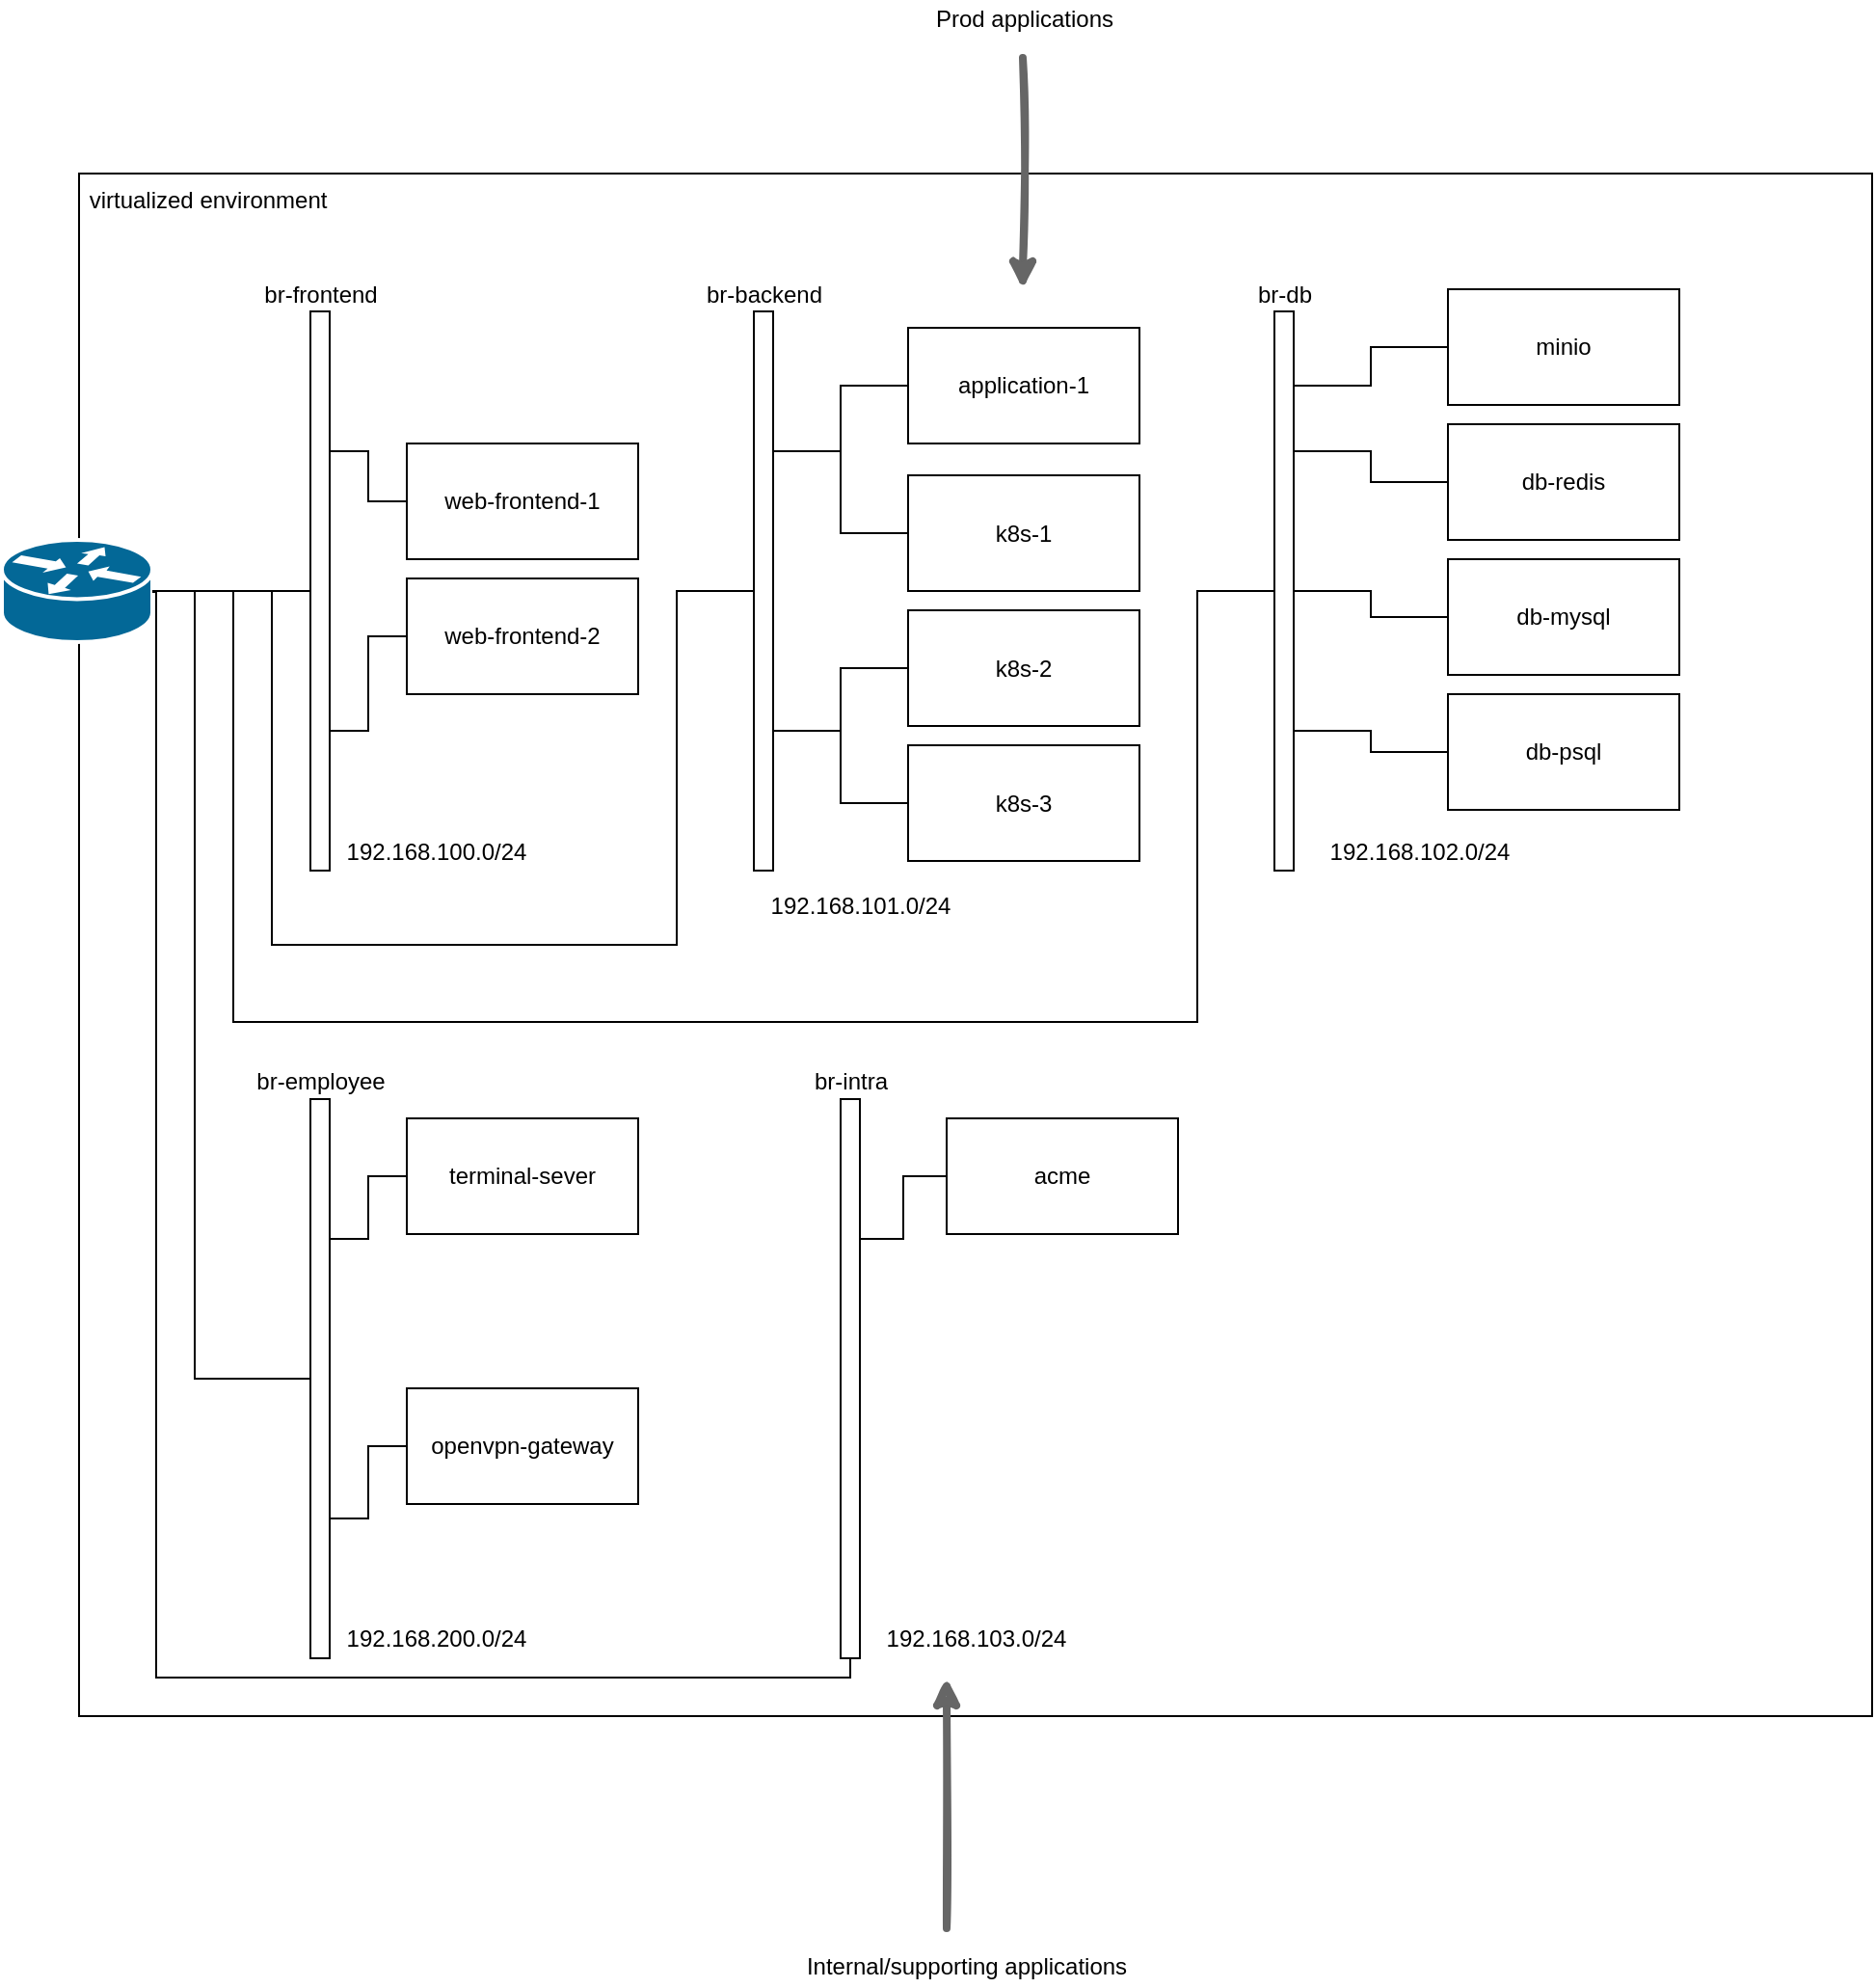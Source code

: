 <mxfile>
    <diagram id="ftLzmsLyrwE4esRIsy0w" name="network">
        <mxGraphModel dx="1943" dy="1625" grid="1" gridSize="10" guides="1" tooltips="1" connect="1" arrows="1" fold="1" page="1" pageScale="1" pageWidth="850" pageHeight="1100" math="0" shadow="0">
            <root>
                <mxCell id="0"/>
                <mxCell id="1" parent="0"/>
                <mxCell id="VholS22kbWtKVHYesf5g-1" value="&amp;nbsp;virtualized environment" style="rounded=0;whiteSpace=wrap;html=1;fillColor=none;verticalAlign=top;align=left;labelPosition=center;verticalLabelPosition=middle;horizontal=1;" parent="1" vertex="1">
                    <mxGeometry x="20" y="50" width="930" height="800" as="geometry"/>
                </mxCell>
                <mxCell id="VholS22kbWtKVHYesf5g-9" style="edgeStyle=orthogonalEdgeStyle;rounded=0;orthogonalLoop=1;jettySize=auto;html=1;entryX=0;entryY=0.5;entryDx=0;entryDy=0;endArrow=none;endFill=0;" parent="1" source="VholS22kbWtKVHYesf5g-2" target="VholS22kbWtKVHYesf5g-6" edge="1">
                    <mxGeometry relative="1" as="geometry"/>
                </mxCell>
                <mxCell id="VholS22kbWtKVHYesf5g-2" value="" style="shape=mxgraph.cisco.routers.router;html=1;pointerEvents=1;dashed=0;fillColor=#036897;strokeColor=#ffffff;strokeWidth=2;verticalLabelPosition=bottom;verticalAlign=top;align=center;outlineConnect=0;" parent="1" vertex="1">
                    <mxGeometry x="-20" y="240" width="78" height="53" as="geometry"/>
                </mxCell>
                <mxCell id="VholS22kbWtKVHYesf5g-4" value="web-frontend-1" style="rounded=0;whiteSpace=wrap;html=1;" parent="1" vertex="1">
                    <mxGeometry x="190" y="190" width="120" height="60" as="geometry"/>
                </mxCell>
                <mxCell id="VholS22kbWtKVHYesf5g-5" value="web-frontend-2" style="rounded=0;whiteSpace=wrap;html=1;" parent="1" vertex="1">
                    <mxGeometry x="190" y="260" width="120" height="60" as="geometry"/>
                </mxCell>
                <mxCell id="VholS22kbWtKVHYesf5g-10" style="edgeStyle=orthogonalEdgeStyle;rounded=0;orthogonalLoop=1;jettySize=auto;html=1;exitX=1;exitY=0.25;exitDx=0;exitDy=0;entryX=0;entryY=0.5;entryDx=0;entryDy=0;endArrow=none;endFill=0;" parent="1" source="VholS22kbWtKVHYesf5g-6" target="VholS22kbWtKVHYesf5g-4" edge="1">
                    <mxGeometry relative="1" as="geometry"/>
                </mxCell>
                <mxCell id="VholS22kbWtKVHYesf5g-11" style="edgeStyle=orthogonalEdgeStyle;rounded=0;orthogonalLoop=1;jettySize=auto;html=1;exitX=1;exitY=0.75;exitDx=0;exitDy=0;entryX=0;entryY=0.5;entryDx=0;entryDy=0;endArrow=none;endFill=0;" parent="1" source="VholS22kbWtKVHYesf5g-6" target="VholS22kbWtKVHYesf5g-5" edge="1">
                    <mxGeometry relative="1" as="geometry"/>
                </mxCell>
                <mxCell id="VholS22kbWtKVHYesf5g-6" value="br-frontend" style="rounded=0;html=1;verticalAlign=bottom;labelPosition=center;verticalLabelPosition=top;align=center;" parent="1" vertex="1">
                    <mxGeometry x="140" y="121.5" width="10" height="290" as="geometry"/>
                </mxCell>
                <mxCell id="VholS22kbWtKVHYesf5g-30" style="edgeStyle=orthogonalEdgeStyle;rounded=0;orthogonalLoop=1;jettySize=auto;html=1;exitX=0;exitY=0.5;exitDx=0;exitDy=0;entryX=1;entryY=0.5;entryDx=0;entryDy=0;entryPerimeter=0;endArrow=none;endFill=0;" parent="1" source="VholS22kbWtKVHYesf5g-7" target="VholS22kbWtKVHYesf5g-2" edge="1">
                    <mxGeometry relative="1" as="geometry">
                        <Array as="points">
                            <mxPoint x="330" y="267"/>
                            <mxPoint x="330" y="450"/>
                            <mxPoint x="120" y="450"/>
                            <mxPoint x="120" y="267"/>
                        </Array>
                    </mxGeometry>
                </mxCell>
                <mxCell id="VholS22kbWtKVHYesf5g-7" value="br-backend" style="rounded=0;html=1;verticalAlign=bottom;labelPosition=center;verticalLabelPosition=top;align=center;" parent="1" vertex="1">
                    <mxGeometry x="370" y="121.5" width="10" height="290" as="geometry"/>
                </mxCell>
                <mxCell id="VholS22kbWtKVHYesf5g-31" style="edgeStyle=orthogonalEdgeStyle;rounded=0;orthogonalLoop=1;jettySize=auto;html=1;exitX=0;exitY=0.5;exitDx=0;exitDy=0;entryX=1;entryY=0.5;entryDx=0;entryDy=0;entryPerimeter=0;endArrow=none;endFill=0;" parent="1" source="VholS22kbWtKVHYesf5g-8" target="VholS22kbWtKVHYesf5g-2" edge="1">
                    <mxGeometry relative="1" as="geometry">
                        <Array as="points">
                            <mxPoint x="600" y="267"/>
                            <mxPoint x="600" y="490"/>
                            <mxPoint x="100" y="490"/>
                            <mxPoint x="100" y="267"/>
                        </Array>
                    </mxGeometry>
                </mxCell>
                <mxCell id="6UqM7nr1BjA8IDK3rxbt-2" style="edgeStyle=orthogonalEdgeStyle;rounded=0;orthogonalLoop=1;jettySize=auto;html=1;endArrow=none;endFill=0;" parent="1" source="VholS22kbWtKVHYesf5g-8" target="6UqM7nr1BjA8IDK3rxbt-1" edge="1">
                    <mxGeometry relative="1" as="geometry">
                        <Array as="points">
                            <mxPoint x="690" y="160"/>
                            <mxPoint x="690" y="140"/>
                        </Array>
                    </mxGeometry>
                </mxCell>
                <mxCell id="VholS22kbWtKVHYesf5g-8" value="br-db" style="rounded=0;html=1;verticalAlign=bottom;labelPosition=center;verticalLabelPosition=top;align=center;" parent="1" vertex="1">
                    <mxGeometry x="640" y="121.5" width="10" height="290" as="geometry"/>
                </mxCell>
                <mxCell id="VholS22kbWtKVHYesf5g-22" style="edgeStyle=orthogonalEdgeStyle;rounded=0;orthogonalLoop=1;jettySize=auto;html=1;exitX=0;exitY=0.5;exitDx=0;exitDy=0;entryX=1;entryY=0.25;entryDx=0;entryDy=0;endArrow=none;endFill=0;" parent="1" source="VholS22kbWtKVHYesf5g-14" target="VholS22kbWtKVHYesf5g-7" edge="1">
                    <mxGeometry relative="1" as="geometry"/>
                </mxCell>
                <mxCell id="VholS22kbWtKVHYesf5g-14" value="application-1" style="rounded=0;whiteSpace=wrap;html=1;" parent="1" vertex="1">
                    <mxGeometry x="450" y="130" width="120" height="60" as="geometry"/>
                </mxCell>
                <mxCell id="VholS22kbWtKVHYesf5g-21" style="edgeStyle=orthogonalEdgeStyle;rounded=0;orthogonalLoop=1;jettySize=auto;html=1;exitX=0;exitY=0.5;exitDx=0;exitDy=0;entryX=1;entryY=0.25;entryDx=0;entryDy=0;endArrow=none;endFill=0;" parent="1" source="VholS22kbWtKVHYesf5g-15" target="VholS22kbWtKVHYesf5g-7" edge="1">
                    <mxGeometry relative="1" as="geometry"/>
                </mxCell>
                <mxCell id="VholS22kbWtKVHYesf5g-15" value="k8s-1" style="rounded=0;whiteSpace=wrap;html=1;" parent="1" vertex="1">
                    <mxGeometry x="450" y="206.5" width="120" height="60" as="geometry"/>
                </mxCell>
                <mxCell id="VholS22kbWtKVHYesf5g-20" style="edgeStyle=orthogonalEdgeStyle;rounded=0;orthogonalLoop=1;jettySize=auto;html=1;exitX=0;exitY=0.5;exitDx=0;exitDy=0;entryX=1;entryY=0.75;entryDx=0;entryDy=0;endArrow=none;endFill=0;" parent="1" source="VholS22kbWtKVHYesf5g-16" target="VholS22kbWtKVHYesf5g-7" edge="1">
                    <mxGeometry relative="1" as="geometry"/>
                </mxCell>
                <mxCell id="VholS22kbWtKVHYesf5g-16" value="k8s-2" style="rounded=0;whiteSpace=wrap;html=1;" parent="1" vertex="1">
                    <mxGeometry x="450" y="276.5" width="120" height="60" as="geometry"/>
                </mxCell>
                <mxCell id="VholS22kbWtKVHYesf5g-18" style="edgeStyle=orthogonalEdgeStyle;rounded=0;orthogonalLoop=1;jettySize=auto;html=1;exitX=0;exitY=0.5;exitDx=0;exitDy=0;entryX=1;entryY=0.75;entryDx=0;entryDy=0;endArrow=none;endFill=0;" parent="1" source="VholS22kbWtKVHYesf5g-17" target="VholS22kbWtKVHYesf5g-7" edge="1">
                    <mxGeometry relative="1" as="geometry"/>
                </mxCell>
                <mxCell id="VholS22kbWtKVHYesf5g-17" value="k8s-3" style="rounded=0;whiteSpace=wrap;html=1;" parent="1" vertex="1">
                    <mxGeometry x="450" y="346.5" width="120" height="60" as="geometry"/>
                </mxCell>
                <mxCell id="VholS22kbWtKVHYesf5g-29" style="edgeStyle=orthogonalEdgeStyle;rounded=0;orthogonalLoop=1;jettySize=auto;html=1;exitX=0;exitY=0.5;exitDx=0;exitDy=0;entryX=1;entryY=0.5;entryDx=0;entryDy=0;endArrow=none;endFill=0;" parent="1" source="VholS22kbWtKVHYesf5g-24" target="VholS22kbWtKVHYesf5g-8" edge="1">
                    <mxGeometry relative="1" as="geometry"/>
                </mxCell>
                <mxCell id="VholS22kbWtKVHYesf5g-24" value="db-mysql" style="rounded=0;whiteSpace=wrap;html=1;" parent="1" vertex="1">
                    <mxGeometry x="730" y="250" width="120" height="60" as="geometry"/>
                </mxCell>
                <mxCell id="VholS22kbWtKVHYesf5g-35" style="edgeStyle=orthogonalEdgeStyle;rounded=0;orthogonalLoop=1;jettySize=auto;html=1;exitX=0;exitY=0.5;exitDx=0;exitDy=0;entryX=1;entryY=0.75;entryDx=0;entryDy=0;endArrow=none;endFill=0;" parent="1" source="VholS22kbWtKVHYesf5g-32" target="VholS22kbWtKVHYesf5g-8" edge="1">
                    <mxGeometry relative="1" as="geometry"/>
                </mxCell>
                <mxCell id="VholS22kbWtKVHYesf5g-32" value="db-psql" style="rounded=0;whiteSpace=wrap;html=1;" parent="1" vertex="1">
                    <mxGeometry x="730" y="320" width="120" height="60" as="geometry"/>
                </mxCell>
                <mxCell id="VholS22kbWtKVHYesf5g-34" style="edgeStyle=orthogonalEdgeStyle;rounded=0;orthogonalLoop=1;jettySize=auto;html=1;exitX=0;exitY=0.5;exitDx=0;exitDy=0;entryX=1;entryY=0.25;entryDx=0;entryDy=0;endArrow=none;endFill=0;" parent="1" source="VholS22kbWtKVHYesf5g-33" target="VholS22kbWtKVHYesf5g-8" edge="1">
                    <mxGeometry relative="1" as="geometry"/>
                </mxCell>
                <mxCell id="VholS22kbWtKVHYesf5g-33" value="db-redis" style="rounded=0;whiteSpace=wrap;html=1;" parent="1" vertex="1">
                    <mxGeometry x="730" y="180" width="120" height="60" as="geometry"/>
                </mxCell>
                <mxCell id="VholS22kbWtKVHYesf5g-38" value="192.168.100.0/24" style="text;html=1;align=center;verticalAlign=middle;resizable=0;points=[];autosize=1;strokeColor=none;fillColor=none;" parent="1" vertex="1">
                    <mxGeometry x="150" y="391.5" width="110" height="20" as="geometry"/>
                </mxCell>
                <mxCell id="VholS22kbWtKVHYesf5g-39" value="192.168.101.0/24" style="text;html=1;align=center;verticalAlign=middle;resizable=0;points=[];autosize=1;strokeColor=none;fillColor=none;" parent="1" vertex="1">
                    <mxGeometry x="370" y="420" width="110" height="20" as="geometry"/>
                </mxCell>
                <mxCell id="VholS22kbWtKVHYesf5g-40" value="192.168.102.0/24" style="text;html=1;align=center;verticalAlign=middle;resizable=0;points=[];autosize=1;strokeColor=none;fillColor=none;" parent="1" vertex="1">
                    <mxGeometry x="660" y="391.5" width="110" height="20" as="geometry"/>
                </mxCell>
                <mxCell id="VholS22kbWtKVHYesf5g-45" style="edgeStyle=orthogonalEdgeStyle;rounded=0;orthogonalLoop=1;jettySize=auto;html=1;exitX=0;exitY=0.5;exitDx=0;exitDy=0;entryX=1;entryY=0.5;entryDx=0;entryDy=0;entryPerimeter=0;endArrow=none;endFill=0;" parent="1" source="VholS22kbWtKVHYesf5g-41" target="VholS22kbWtKVHYesf5g-2" edge="1">
                    <mxGeometry relative="1" as="geometry">
                        <Array as="points">
                            <mxPoint x="80" y="675"/>
                            <mxPoint x="80" y="267"/>
                        </Array>
                    </mxGeometry>
                </mxCell>
                <mxCell id="VholS22kbWtKVHYesf5g-41" value="br-employee" style="rounded=0;html=1;verticalAlign=bottom;labelPosition=center;verticalLabelPosition=top;align=center;" parent="1" vertex="1">
                    <mxGeometry x="140" y="530" width="10" height="290" as="geometry"/>
                </mxCell>
                <mxCell id="VholS22kbWtKVHYesf5g-44" style="edgeStyle=orthogonalEdgeStyle;rounded=0;orthogonalLoop=1;jettySize=auto;html=1;exitX=0;exitY=0.5;exitDx=0;exitDy=0;entryX=1;entryY=0.25;entryDx=0;entryDy=0;endArrow=none;endFill=0;" parent="1" source="VholS22kbWtKVHYesf5g-42" target="VholS22kbWtKVHYesf5g-41" edge="1">
                    <mxGeometry relative="1" as="geometry"/>
                </mxCell>
                <mxCell id="VholS22kbWtKVHYesf5g-42" value="terminal-sever" style="rounded=0;whiteSpace=wrap;html=1;" parent="1" vertex="1">
                    <mxGeometry x="190" y="540" width="120" height="60" as="geometry"/>
                </mxCell>
                <mxCell id="VholS22kbWtKVHYesf5g-46" value="192.168.200.0/24" style="text;html=1;align=center;verticalAlign=middle;resizable=0;points=[];autosize=1;strokeColor=none;fillColor=none;" parent="1" vertex="1">
                    <mxGeometry x="150" y="800" width="110" height="20" as="geometry"/>
                </mxCell>
                <mxCell id="VholS22kbWtKVHYesf5g-48" style="edgeStyle=orthogonalEdgeStyle;rounded=0;orthogonalLoop=1;jettySize=auto;html=1;exitX=0;exitY=0.5;exitDx=0;exitDy=0;entryX=1;entryY=0.75;entryDx=0;entryDy=0;endArrow=none;endFill=0;" parent="1" source="VholS22kbWtKVHYesf5g-47" target="VholS22kbWtKVHYesf5g-41" edge="1">
                    <mxGeometry relative="1" as="geometry"/>
                </mxCell>
                <mxCell id="VholS22kbWtKVHYesf5g-47" value="openvpn-gateway" style="rounded=0;whiteSpace=wrap;html=1;" parent="1" vertex="1">
                    <mxGeometry x="190" y="680" width="120" height="60" as="geometry"/>
                </mxCell>
                <mxCell id="6UqM7nr1BjA8IDK3rxbt-1" value="minio" style="rounded=0;whiteSpace=wrap;html=1;" parent="1" vertex="1">
                    <mxGeometry x="730" y="110" width="120" height="60" as="geometry"/>
                </mxCell>
                <mxCell id="3" style="edgeStyle=orthogonalEdgeStyle;html=1;endArrow=none;endFill=0;startSize=0;endSize=0;jumpSize=0;jumpStyle=line;shadow=0;sketch=0;rounded=0;" edge="1" parent="1" source="2" target="VholS22kbWtKVHYesf5g-2">
                    <mxGeometry relative="1" as="geometry">
                        <Array as="points">
                            <mxPoint x="420" y="830"/>
                            <mxPoint x="60" y="830"/>
                            <mxPoint x="60" y="267"/>
                        </Array>
                    </mxGeometry>
                </mxCell>
                <mxCell id="2" value="br-intra" style="rounded=0;html=1;verticalAlign=bottom;labelPosition=center;verticalLabelPosition=top;align=center;" vertex="1" parent="1">
                    <mxGeometry x="415" y="530" width="10" height="290" as="geometry"/>
                </mxCell>
                <mxCell id="5" style="edgeStyle=orthogonalEdgeStyle;rounded=0;sketch=0;jumpStyle=line;jumpSize=0;html=1;entryX=1;entryY=0.25;entryDx=0;entryDy=0;shadow=0;endArrow=none;endFill=0;startSize=0;endSize=0;" edge="1" parent="1" source="4" target="2">
                    <mxGeometry relative="1" as="geometry"/>
                </mxCell>
                <mxCell id="4" value="acme" style="rounded=0;whiteSpace=wrap;html=1;" vertex="1" parent="1">
                    <mxGeometry x="470" y="540" width="120" height="60" as="geometry"/>
                </mxCell>
                <mxCell id="6" value="192.168.103.0/24" style="text;html=1;align=center;verticalAlign=middle;resizable=0;points=[];autosize=1;strokeColor=none;fillColor=none;" vertex="1" parent="1">
                    <mxGeometry x="430" y="800" width="110" height="20" as="geometry"/>
                </mxCell>
                <mxCell id="9" value="" style="endArrow=classic;html=1;rounded=0;shadow=0;sketch=1;startSize=6;endSize=6;jumpStyle=line;jumpSize=0;endFill=1;strokeWidth=4;fillColor=#f5f5f5;strokeColor=#666666;" edge="1" parent="1">
                    <mxGeometry width="50" height="50" relative="1" as="geometry">
                        <mxPoint x="509.5" y="-10" as="sourcePoint"/>
                        <mxPoint x="509.5" y="110" as="targetPoint"/>
                    </mxGeometry>
                </mxCell>
                <mxCell id="10" value="Prod applications" style="text;html=1;align=center;verticalAlign=middle;resizable=0;points=[];autosize=1;strokeColor=none;fillColor=none;" vertex="1" parent="1">
                    <mxGeometry x="450" y="-40" width="120" height="20" as="geometry"/>
                </mxCell>
                <mxCell id="11" value="" style="endArrow=classic;html=1;rounded=0;shadow=0;sketch=1;startSize=6;endSize=6;jumpStyle=line;jumpSize=0;endFill=1;strokeWidth=4;fillColor=#f5f5f5;strokeColor=#666666;" edge="1" parent="1">
                    <mxGeometry width="50" height="50" relative="1" as="geometry">
                        <mxPoint x="470" y="960" as="sourcePoint"/>
                        <mxPoint x="470" y="830" as="targetPoint"/>
                    </mxGeometry>
                </mxCell>
                <mxCell id="12" value="Internal/supporting applications" style="text;html=1;align=center;verticalAlign=middle;resizable=0;points=[];autosize=1;strokeColor=none;fillColor=none;" vertex="1" parent="1">
                    <mxGeometry x="380" y="970" width="200" height="20" as="geometry"/>
                </mxCell>
            </root>
        </mxGraphModel>
    </diagram>
    <diagram id="Qe_M5C1h5xP2IZ0pT3mp" name="logical">
        <mxGraphModel dx="1943" dy="1625" grid="1" gridSize="10" guides="1" tooltips="1" connect="1" arrows="1" fold="1" page="1" pageScale="1" pageWidth="850" pageHeight="1100" math="0" shadow="0">
            <root>
                <mxCell id="wbO2mwogudSXp7cOLH6--0"/>
                <mxCell id="wbO2mwogudSXp7cOLH6--1" parent="wbO2mwogudSXp7cOLH6--0"/>
                <mxCell id="dArvH_cP-AHBWgPdKwYx-0" value="&amp;nbsp;web-frontend-1" style="rounded=0;whiteSpace=wrap;html=1;align=left;verticalAlign=top;labelPosition=center;verticalLabelPosition=middle;fillColor=#f5f5f5;fontColor=#333333;strokeColor=#666666;" vertex="1" parent="wbO2mwogudSXp7cOLH6--1">
                    <mxGeometry x="270" y="130" width="460" height="230" as="geometry"/>
                </mxCell>
                <mxCell id="a-U5GtaUUSnZACJ-5a6o-0" value="&amp;nbsp;web-frontend-2" style="rounded=0;whiteSpace=wrap;html=1;align=left;verticalAlign=top;labelPosition=center;verticalLabelPosition=middle;fillColor=#f5f5f5;fontColor=#333333;strokeColor=#666666;" vertex="1" parent="wbO2mwogudSXp7cOLH6--1">
                    <mxGeometry x="270" y="470" width="460" height="230" as="geometry"/>
                </mxCell>
                <mxCell id="a-U5GtaUUSnZACJ-5a6o-16" style="html=1;entryX=0;entryY=0.5;entryDx=0;entryDy=0;exitX=1;exitY=0.5;exitDx=0;exitDy=0;" edge="1" parent="wbO2mwogudSXp7cOLH6--1" source="a-U5GtaUUSnZACJ-5a6o-1" target="a-U5GtaUUSnZACJ-5a6o-12">
                    <mxGeometry relative="1" as="geometry"/>
                </mxCell>
                <mxCell id="a-U5GtaUUSnZACJ-5a6o-21" value="HTTPS&lt;br&gt;Using internal cert" style="edgeLabel;html=1;align=center;verticalAlign=middle;resizable=0;points=[];" vertex="1" connectable="0" parent="a-U5GtaUUSnZACJ-5a6o-16">
                    <mxGeometry x="-0.208" y="-2" relative="1" as="geometry">
                        <mxPoint x="16" y="25" as="offset"/>
                    </mxGeometry>
                </mxCell>
                <mxCell id="a-U5GtaUUSnZACJ-5a6o-19" value="HTTP" style="edgeStyle=none;html=1;exitX=1;exitY=0.5;exitDx=0;exitDy=0;entryX=0;entryY=0.5;entryDx=0;entryDy=0;" edge="1" parent="wbO2mwogudSXp7cOLH6--1" source="a-U5GtaUUSnZACJ-5a6o-1" target="a-U5GtaUUSnZACJ-5a6o-2">
                    <mxGeometry relative="1" as="geometry"/>
                </mxCell>
                <mxCell id="a-U5GtaUUSnZACJ-5a6o-1" value="HAProxy" style="rounded=0;whiteSpace=wrap;html=1;" vertex="1" parent="wbO2mwogudSXp7cOLH6--1">
                    <mxGeometry x="370" y="170" width="120" height="160" as="geometry"/>
                </mxCell>
                <mxCell id="a-U5GtaUUSnZACJ-5a6o-35" style="edgeStyle=none;html=1;entryX=0;entryY=0.5;entryDx=0;entryDy=0;" edge="1" parent="wbO2mwogudSXp7cOLH6--1" source="a-U5GtaUUSnZACJ-5a6o-2" target="a-U5GtaUUSnZACJ-5a6o-3">
                    <mxGeometry relative="1" as="geometry"/>
                </mxCell>
                <mxCell id="a-U5GtaUUSnZACJ-5a6o-36" style="edgeStyle=none;html=1;entryX=0;entryY=0.5;entryDx=0;entryDy=0;" edge="1" parent="wbO2mwogudSXp7cOLH6--1" source="a-U5GtaUUSnZACJ-5a6o-2" target="a-U5GtaUUSnZACJ-5a6o-5">
                    <mxGeometry relative="1" as="geometry"/>
                </mxCell>
                <mxCell id="a-U5GtaUUSnZACJ-5a6o-37" style="edgeStyle=none;html=1;entryX=0;entryY=0.5;entryDx=0;entryDy=0;" edge="1" parent="wbO2mwogudSXp7cOLH6--1" source="a-U5GtaUUSnZACJ-5a6o-2" target="a-U5GtaUUSnZACJ-5a6o-4">
                    <mxGeometry relative="1" as="geometry"/>
                </mxCell>
                <mxCell id="a-U5GtaUUSnZACJ-5a6o-2" value="NGINX" style="rounded=0;whiteSpace=wrap;html=1;" vertex="1" parent="wbO2mwogudSXp7cOLH6--1">
                    <mxGeometry x="580" y="170" width="120" height="160" as="geometry"/>
                </mxCell>
                <mxCell id="a-U5GtaUUSnZACJ-5a6o-3" value="backend-1" style="rounded=0;whiteSpace=wrap;html=1;" vertex="1" parent="wbO2mwogudSXp7cOLH6--1">
                    <mxGeometry x="840" y="320" width="120" height="60" as="geometry"/>
                </mxCell>
                <mxCell id="a-U5GtaUUSnZACJ-5a6o-4" value="backend-3" style="rounded=0;whiteSpace=wrap;html=1;" vertex="1" parent="wbO2mwogudSXp7cOLH6--1">
                    <mxGeometry x="840" y="460" width="120" height="60" as="geometry"/>
                </mxCell>
                <mxCell id="a-U5GtaUUSnZACJ-5a6o-5" value="backend-2" style="rounded=0;whiteSpace=wrap;html=1;" vertex="1" parent="wbO2mwogudSXp7cOLH6--1">
                    <mxGeometry x="840" y="390" width="120" height="60" as="geometry"/>
                </mxCell>
                <mxCell id="a-U5GtaUUSnZACJ-5a6o-6" value="Keepalived" style="rounded=0;whiteSpace=wrap;html=1;" vertex="1" parent="wbO2mwogudSXp7cOLH6--1">
                    <mxGeometry x="280" y="170" width="70" height="60" as="geometry"/>
                </mxCell>
                <mxCell id="a-U5GtaUUSnZACJ-5a6o-8" style="edgeStyle=orthogonalEdgeStyle;html=1;entryX=0.5;entryY=0;entryDx=0;entryDy=0;" edge="1" parent="wbO2mwogudSXp7cOLH6--1" source="a-U5GtaUUSnZACJ-5a6o-7" target="a-U5GtaUUSnZACJ-5a6o-2">
                    <mxGeometry relative="1" as="geometry"/>
                </mxCell>
                <mxCell id="a-U5GtaUUSnZACJ-5a6o-9" value="Internal cert" style="edgeLabel;html=1;align=center;verticalAlign=middle;resizable=0;points=[];" vertex="1" connectable="0" parent="a-U5GtaUUSnZACJ-5a6o-8">
                    <mxGeometry x="-0.435" y="4" relative="1" as="geometry">
                        <mxPoint as="offset"/>
                    </mxGeometry>
                </mxCell>
                <mxCell id="a-U5GtaUUSnZACJ-5a6o-14" style="edgeStyle=orthogonalEdgeStyle;html=1;entryX=0.5;entryY=0;entryDx=0;entryDy=0;" edge="1" parent="wbO2mwogudSXp7cOLH6--1" source="a-U5GtaUUSnZACJ-5a6o-7" target="a-U5GtaUUSnZACJ-5a6o-12">
                    <mxGeometry relative="1" as="geometry">
                        <Array as="points">
                            <mxPoint x="740" y="-30"/>
                            <mxPoint x="740" y="430"/>
                            <mxPoint x="640" y="430"/>
                        </Array>
                    </mxGeometry>
                </mxCell>
                <mxCell id="a-U5GtaUUSnZACJ-5a6o-15" value="interal cert" style="edgeLabel;html=1;align=center;verticalAlign=middle;resizable=0;points=[];" vertex="1" connectable="0" parent="a-U5GtaUUSnZACJ-5a6o-14">
                    <mxGeometry x="-0.785" y="2" relative="1" as="geometry">
                        <mxPoint as="offset"/>
                    </mxGeometry>
                </mxCell>
                <mxCell id="a-U5GtaUUSnZACJ-5a6o-39" value="Internal cert" style="edgeStyle=orthogonalEdgeStyle;html=1;entryX=1;entryY=0.5;entryDx=0;entryDy=0;" edge="1" parent="wbO2mwogudSXp7cOLH6--1" source="a-U5GtaUUSnZACJ-5a6o-7" target="a-U5GtaUUSnZACJ-5a6o-3">
                    <mxGeometry x="0.053" y="10" relative="1" as="geometry">
                        <Array as="points">
                            <mxPoint x="840" y="210"/>
                            <mxPoint x="990" y="210"/>
                            <mxPoint x="990" y="350"/>
                        </Array>
                        <mxPoint as="offset"/>
                    </mxGeometry>
                </mxCell>
                <mxCell id="a-U5GtaUUSnZACJ-5a6o-41" style="edgeStyle=orthogonalEdgeStyle;html=1;entryX=1;entryY=0.5;entryDx=0;entryDy=0;" edge="1" parent="wbO2mwogudSXp7cOLH6--1" source="a-U5GtaUUSnZACJ-5a6o-7" target="a-U5GtaUUSnZACJ-5a6o-5">
                    <mxGeometry relative="1" as="geometry">
                        <Array as="points">
                            <mxPoint x="840" y="210"/>
                            <mxPoint x="990" y="210"/>
                            <mxPoint x="990" y="420"/>
                        </Array>
                    </mxGeometry>
                </mxCell>
                <mxCell id="a-U5GtaUUSnZACJ-5a6o-42" style="edgeStyle=orthogonalEdgeStyle;html=1;entryX=1;entryY=0.5;entryDx=0;entryDy=0;" edge="1" parent="wbO2mwogudSXp7cOLH6--1" source="a-U5GtaUUSnZACJ-5a6o-7" target="a-U5GtaUUSnZACJ-5a6o-4">
                    <mxGeometry relative="1" as="geometry">
                        <Array as="points">
                            <mxPoint x="840" y="210"/>
                            <mxPoint x="990" y="210"/>
                            <mxPoint x="990" y="490"/>
                        </Array>
                    </mxGeometry>
                </mxCell>
                <mxCell id="a-U5GtaUUSnZACJ-5a6o-7" value="internal CA" style="rounded=0;whiteSpace=wrap;html=1;" vertex="1" parent="wbO2mwogudSXp7cOLH6--1">
                    <mxGeometry x="780" y="-60" width="120" height="60" as="geometry"/>
                </mxCell>
                <mxCell id="a-U5GtaUUSnZACJ-5a6o-17" style="edgeStyle=none;html=1;exitX=1;exitY=0.5;exitDx=0;exitDy=0;entryX=0;entryY=0.5;entryDx=0;entryDy=0;" edge="1" parent="wbO2mwogudSXp7cOLH6--1" source="a-U5GtaUUSnZACJ-5a6o-11" target="a-U5GtaUUSnZACJ-5a6o-2">
                    <mxGeometry relative="1" as="geometry"/>
                </mxCell>
                <mxCell id="a-U5GtaUUSnZACJ-5a6o-20" value="HTTP" style="edgeStyle=none;html=1;exitX=1;exitY=0.5;exitDx=0;exitDy=0;entryX=0;entryY=0.5;entryDx=0;entryDy=0;" edge="1" parent="wbO2mwogudSXp7cOLH6--1" source="a-U5GtaUUSnZACJ-5a6o-11" target="a-U5GtaUUSnZACJ-5a6o-12">
                    <mxGeometry relative="1" as="geometry"/>
                </mxCell>
                <mxCell id="a-U5GtaUUSnZACJ-5a6o-11" value="HAProxy" style="rounded=0;whiteSpace=wrap;html=1;" vertex="1" parent="wbO2mwogudSXp7cOLH6--1">
                    <mxGeometry x="370" y="510" width="120" height="160" as="geometry"/>
                </mxCell>
                <mxCell id="a-U5GtaUUSnZACJ-5a6o-31" style="edgeStyle=none;html=1;entryX=0;entryY=0.5;entryDx=0;entryDy=0;" edge="1" parent="wbO2mwogudSXp7cOLH6--1" source="a-U5GtaUUSnZACJ-5a6o-12" target="a-U5GtaUUSnZACJ-5a6o-4">
                    <mxGeometry relative="1" as="geometry"/>
                </mxCell>
                <mxCell id="a-U5GtaUUSnZACJ-5a6o-32" style="edgeStyle=none;html=1;entryX=0;entryY=0.5;entryDx=0;entryDy=0;" edge="1" parent="wbO2mwogudSXp7cOLH6--1" source="a-U5GtaUUSnZACJ-5a6o-12" target="a-U5GtaUUSnZACJ-5a6o-5">
                    <mxGeometry relative="1" as="geometry"/>
                </mxCell>
                <mxCell id="a-U5GtaUUSnZACJ-5a6o-33" style="edgeStyle=none;html=1;entryX=0;entryY=0.5;entryDx=0;entryDy=0;" edge="1" parent="wbO2mwogudSXp7cOLH6--1" source="a-U5GtaUUSnZACJ-5a6o-12" target="a-U5GtaUUSnZACJ-5a6o-3">
                    <mxGeometry relative="1" as="geometry"/>
                </mxCell>
                <mxCell id="a-U5GtaUUSnZACJ-5a6o-12" value="NGINX" style="rounded=0;whiteSpace=wrap;html=1;" vertex="1" parent="wbO2mwogudSXp7cOLH6--1">
                    <mxGeometry x="580" y="510" width="120" height="160" as="geometry"/>
                </mxCell>
                <mxCell id="a-U5GtaUUSnZACJ-5a6o-13" value="Keepalived" style="rounded=0;whiteSpace=wrap;html=1;" vertex="1" parent="wbO2mwogudSXp7cOLH6--1">
                    <mxGeometry x="280" y="610" width="70" height="60" as="geometry"/>
                </mxCell>
                <mxCell id="a-U5GtaUUSnZACJ-5a6o-23" style="edgeStyle=orthogonalEdgeStyle;html=1;entryX=0.5;entryY=0;entryDx=0;entryDy=0;" edge="1" parent="wbO2mwogudSXp7cOLH6--1" source="a-U5GtaUUSnZACJ-5a6o-22" target="a-U5GtaUUSnZACJ-5a6o-1">
                    <mxGeometry relative="1" as="geometry"/>
                </mxCell>
                <mxCell id="a-U5GtaUUSnZACJ-5a6o-24" style="edgeStyle=orthogonalEdgeStyle;html=1;entryX=0.5;entryY=0;entryDx=0;entryDy=0;" edge="1" parent="wbO2mwogudSXp7cOLH6--1" source="a-U5GtaUUSnZACJ-5a6o-22" target="a-U5GtaUUSnZACJ-5a6o-11">
                    <mxGeometry relative="1" as="geometry">
                        <Array as="points">
                            <mxPoint x="250" y="-30"/>
                            <mxPoint x="250" y="420"/>
                            <mxPoint x="430" y="420"/>
                        </Array>
                    </mxGeometry>
                </mxCell>
                <mxCell id="a-U5GtaUUSnZACJ-5a6o-22" value="Cert management" style="rounded=0;whiteSpace=wrap;html=1;" vertex="1" parent="wbO2mwogudSXp7cOLH6--1">
                    <mxGeometry x="430" y="-60" width="120" height="60" as="geometry"/>
                </mxCell>
                <mxCell id="a-U5GtaUUSnZACJ-5a6o-28" style="html=1;dashed=1;" edge="1" parent="wbO2mwogudSXp7cOLH6--1" source="a-U5GtaUUSnZACJ-5a6o-25" target="a-U5GtaUUSnZACJ-5a6o-11">
                    <mxGeometry relative="1" as="geometry"/>
                </mxCell>
                <mxCell id="a-U5GtaUUSnZACJ-5a6o-29" style="edgeStyle=none;html=1;exitX=1;exitY=0.5;exitDx=0;exitDy=0;entryX=0;entryY=0.5;entryDx=0;entryDy=0;" edge="1" parent="wbO2mwogudSXp7cOLH6--1" source="a-U5GtaUUSnZACJ-5a6o-25" target="a-U5GtaUUSnZACJ-5a6o-1">
                    <mxGeometry relative="1" as="geometry"/>
                </mxCell>
                <mxCell id="a-U5GtaUUSnZACJ-5a6o-25" value="NAT" style="rounded=0;whiteSpace=wrap;html=1;verticalAlign=bottom;labelPosition=center;verticalLabelPosition=top;align=center;" vertex="1" parent="wbO2mwogudSXp7cOLH6--1">
                    <mxGeometry x="50" y="220" width="20" height="370" as="geometry"/>
                </mxCell>
                <mxCell id="a-U5GtaUUSnZACJ-5a6o-27" style="edgeStyle=orthogonalEdgeStyle;html=1;" edge="1" parent="wbO2mwogudSXp7cOLH6--1" source="a-U5GtaUUSnZACJ-5a6o-26" target="a-U5GtaUUSnZACJ-5a6o-25">
                    <mxGeometry relative="1" as="geometry"/>
                </mxCell>
                <mxCell id="a-U5GtaUUSnZACJ-5a6o-26" value="User" style="shape=mxgraph.cisco.computers_and_peripherals.pc;html=1;pointerEvents=1;dashed=0;fillColor=#036897;strokeColor=#ffffff;strokeWidth=2;verticalLabelPosition=bottom;verticalAlign=top;align=center;outlineConnect=0;" vertex="1" parent="wbO2mwogudSXp7cOLH6--1">
                    <mxGeometry x="-180" y="370" width="78" height="70" as="geometry"/>
                </mxCell>
                <mxCell id="a-U5GtaUUSnZACJ-5a6o-30" value="Forward traffic based on floating IP" style="text;html=1;align=center;verticalAlign=middle;resizable=0;points=[];autosize=1;strokeColor=none;fillColor=none;" vertex="1" parent="wbO2mwogudSXp7cOLH6--1">
                    <mxGeometry x="70" y="430" width="220" height="20" as="geometry"/>
                </mxCell>
                <mxCell id="a-U5GtaUUSnZACJ-5a6o-38" value="HTTPS&lt;br&gt;Using internal cert" style="edgeLabel;html=1;align=center;verticalAlign=middle;resizable=0;points=[];labelBackgroundColor=none;" vertex="1" connectable="0" parent="wbO2mwogudSXp7cOLH6--1">
                    <mxGeometry x="789.998" y="405.005" as="geometry"/>
                </mxCell>
            </root>
        </mxGraphModel>
    </diagram>
</mxfile>
